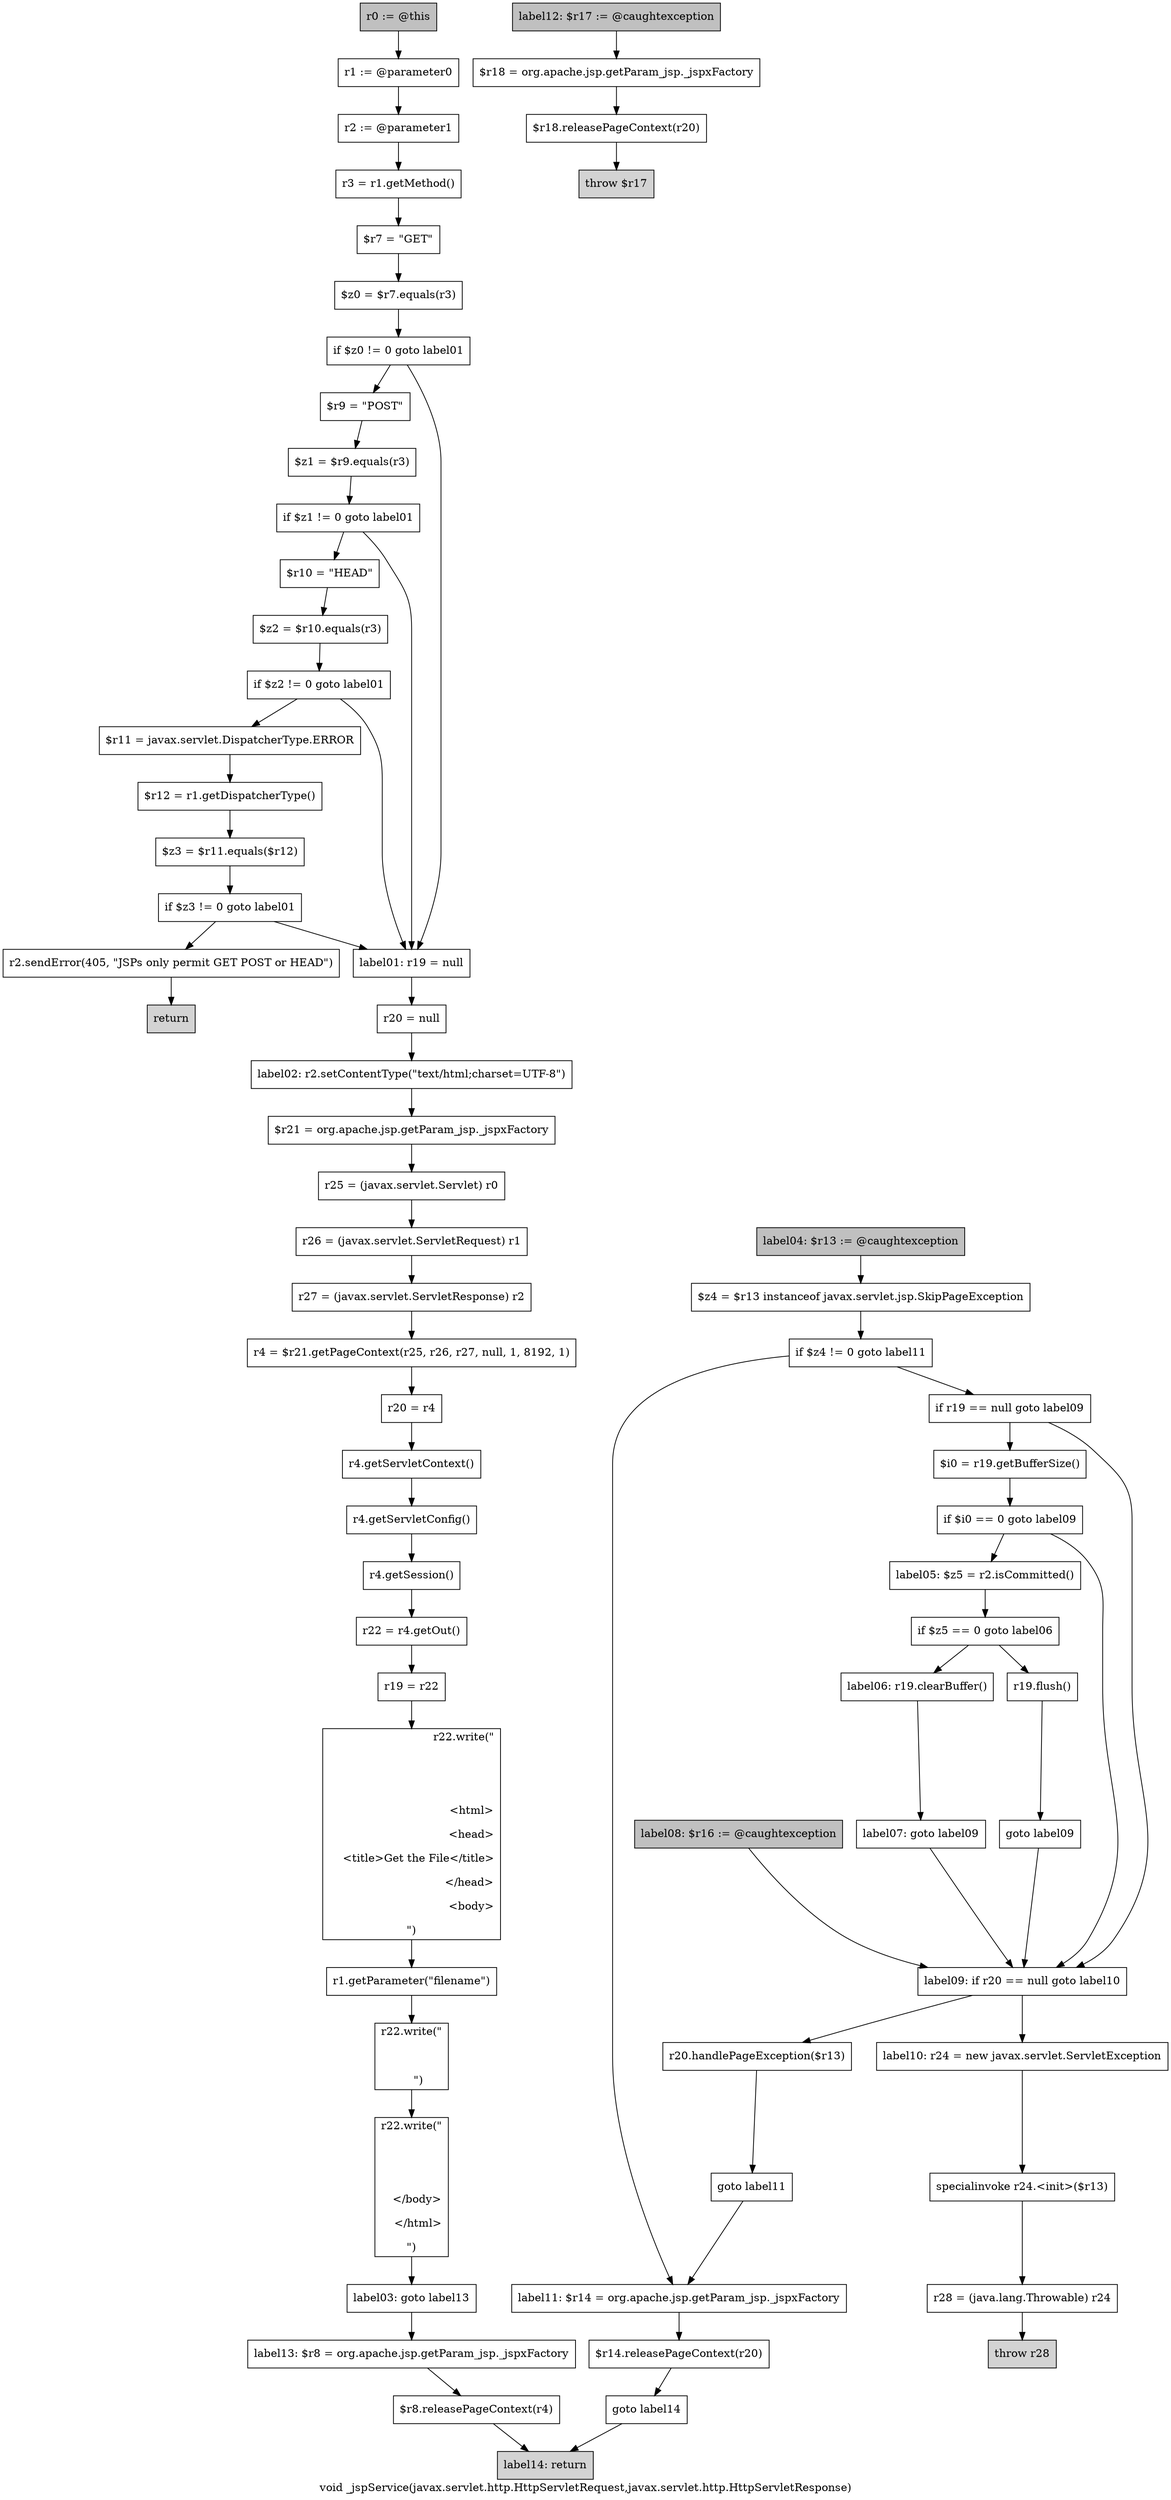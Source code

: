 digraph "void _jspService(javax.servlet.http.HttpServletRequest,javax.servlet.http.HttpServletResponse)" {
    label="void _jspService(javax.servlet.http.HttpServletRequest,javax.servlet.http.HttpServletResponse)";
    node [shape=box];
    "0" [style=filled,fillcolor=gray,label="r0 := @this",];
    "1" [label="r1 := @parameter0",];
    "0"->"1";
    "2" [label="r2 := @parameter1",];
    "1"->"2";
    "3" [label="r3 = r1.getMethod()",];
    "2"->"3";
    "4" [label="$r7 = \"GET\"",];
    "3"->"4";
    "5" [label="$z0 = $r7.equals(r3)",];
    "4"->"5";
    "6" [label="if $z0 != 0 goto label01",];
    "5"->"6";
    "7" [label="$r9 = \"POST\"",];
    "6"->"7";
    "19" [label="label01: r19 = null",];
    "6"->"19";
    "8" [label="$z1 = $r9.equals(r3)",];
    "7"->"8";
    "9" [label="if $z1 != 0 goto label01",];
    "8"->"9";
    "10" [label="$r10 = \"HEAD\"",];
    "9"->"10";
    "9"->"19";
    "11" [label="$z2 = $r10.equals(r3)",];
    "10"->"11";
    "12" [label="if $z2 != 0 goto label01",];
    "11"->"12";
    "13" [label="$r11 = javax.servlet.DispatcherType.ERROR",];
    "12"->"13";
    "12"->"19";
    "14" [label="$r12 = r1.getDispatcherType()",];
    "13"->"14";
    "15" [label="$z3 = $r11.equals($r12)",];
    "14"->"15";
    "16" [label="if $z3 != 0 goto label01",];
    "15"->"16";
    "17" [label="r2.sendError(405, \"JSPs only permit GET POST or HEAD\")",];
    "16"->"17";
    "16"->"19";
    "18" [style=filled,fillcolor=lightgray,label="return",];
    "17"->"18";
    "20" [label="r20 = null",];
    "19"->"20";
    "21" [label="label02: r2.setContentType(\"text/html;charset=UTF-8\")",];
    "20"->"21";
    "22" [label="$r21 = org.apache.jsp.getParam_jsp._jspxFactory",];
    "21"->"22";
    "23" [label="r25 = (javax.servlet.Servlet) r0",];
    "22"->"23";
    "24" [label="r26 = (javax.servlet.ServletRequest) r1",];
    "23"->"24";
    "25" [label="r27 = (javax.servlet.ServletResponse) r2",];
    "24"->"25";
    "26" [label="r4 = $r21.getPageContext(r25, r26, r27, null, 1, 8192, 1)",];
    "25"->"26";
    "27" [label="r20 = r4",];
    "26"->"27";
    "28" [label="r4.getServletContext()",];
    "27"->"28";
    "29" [label="r4.getServletConfig()",];
    "28"->"29";
    "30" [label="r4.getSession()",];
    "29"->"30";
    "31" [label="r22 = r4.getOut()",];
    "30"->"31";
    "32" [label="r19 = r22",];
    "31"->"32";
    "33" [label="r22.write(\"\r\n\r\n\r\n<html>\r\n<head>\r\n    <title>Get the File</title>\r\n</head>\r\n<body>\r\n\")",];
    "32"->"33";
    "34" [label="r1.getParameter(\"filename\")",];
    "33"->"34";
    "35" [label="r22.write(\"\r\n\r\n    \")",];
    "34"->"35";
    "36" [label="r22.write(\"\r\n\r\n\r\n</body>\r\n</html>\r\n\")",];
    "35"->"36";
    "37" [label="label03: goto label13",];
    "36"->"37";
    "65" [label="label13: $r8 = org.apache.jsp.getParam_jsp._jspxFactory",];
    "37"->"65";
    "38" [style=filled,fillcolor=gray,label="label04: $r13 := @caughtexception",];
    "39" [label="$z4 = $r13 instanceof javax.servlet.jsp.SkipPageException",];
    "38"->"39";
    "40" [label="if $z4 != 0 goto label11",];
    "39"->"40";
    "41" [label="if r19 == null goto label09",];
    "40"->"41";
    "58" [label="label11: $r14 = org.apache.jsp.getParam_jsp._jspxFactory",];
    "40"->"58";
    "42" [label="$i0 = r19.getBufferSize()",];
    "41"->"42";
    "51" [label="label09: if r20 == null goto label10",];
    "41"->"51";
    "43" [label="if $i0 == 0 goto label09",];
    "42"->"43";
    "44" [label="label05: $z5 = r2.isCommitted()",];
    "43"->"44";
    "43"->"51";
    "45" [label="if $z5 == 0 goto label06",];
    "44"->"45";
    "46" [label="r19.flush()",];
    "45"->"46";
    "48" [label="label06: r19.clearBuffer()",];
    "45"->"48";
    "47" [label="goto label09",];
    "46"->"47";
    "47"->"51";
    "49" [label="label07: goto label09",];
    "48"->"49";
    "49"->"51";
    "50" [style=filled,fillcolor=gray,label="label08: $r16 := @caughtexception",];
    "50"->"51";
    "52" [label="r20.handlePageException($r13)",];
    "51"->"52";
    "54" [label="label10: r24 = new javax.servlet.ServletException",];
    "51"->"54";
    "53" [label="goto label11",];
    "52"->"53";
    "53"->"58";
    "55" [label="specialinvoke r24.<init>($r13)",];
    "54"->"55";
    "56" [label="r28 = (java.lang.Throwable) r24",];
    "55"->"56";
    "57" [style=filled,fillcolor=lightgray,label="throw r28",];
    "56"->"57";
    "59" [label="$r14.releasePageContext(r20)",];
    "58"->"59";
    "60" [label="goto label14",];
    "59"->"60";
    "67" [style=filled,fillcolor=lightgray,label="label14: return",];
    "60"->"67";
    "61" [style=filled,fillcolor=gray,label="label12: $r17 := @caughtexception",];
    "62" [label="$r18 = org.apache.jsp.getParam_jsp._jspxFactory",];
    "61"->"62";
    "63" [label="$r18.releasePageContext(r20)",];
    "62"->"63";
    "64" [style=filled,fillcolor=lightgray,label="throw $r17",];
    "63"->"64";
    "66" [label="$r8.releasePageContext(r4)",];
    "65"->"66";
    "66"->"67";
}
